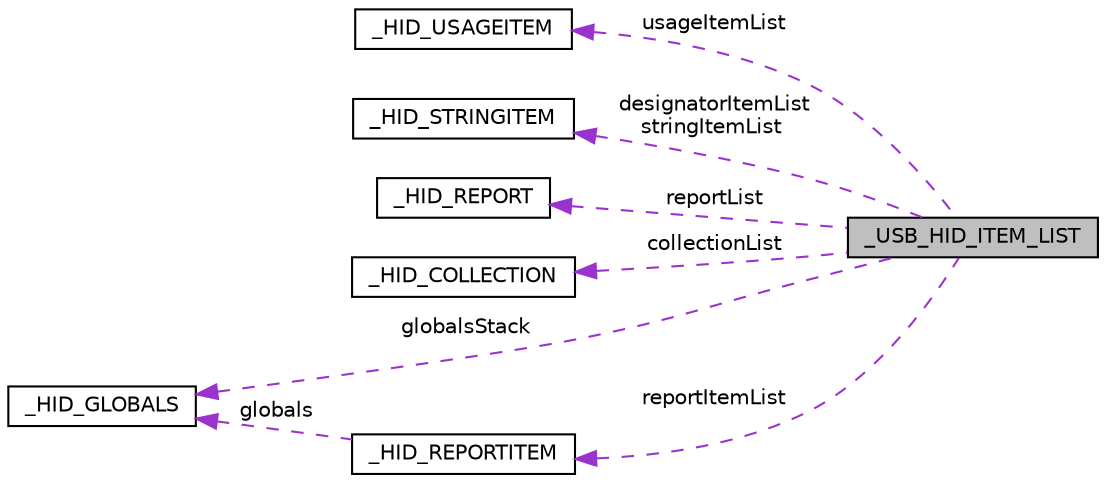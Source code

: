 digraph "_USB_HID_ITEM_LIST"
{
  edge [fontname="Helvetica",fontsize="10",labelfontname="Helvetica",labelfontsize="10"];
  node [fontname="Helvetica",fontsize="10",shape=record];
  rankdir="LR";
  Node1 [label="_USB_HID_ITEM_LIST",height=0.2,width=0.4,color="black", fillcolor="grey75", style="filled", fontcolor="black"];
  Node2 -> Node1 [dir="back",color="darkorchid3",fontsize="10",style="dashed",label=" usageItemList" ,fontname="Helvetica"];
  Node2 [label="_HID_USAGEITEM",height=0.2,width=0.4,color="black", fillcolor="white", style="filled",URL="$struct___h_i_d___u_s_a_g_e_i_t_e_m.html"];
  Node3 -> Node1 [dir="back",color="darkorchid3",fontsize="10",style="dashed",label=" designatorItemList\nstringItemList" ,fontname="Helvetica"];
  Node3 [label="_HID_STRINGITEM",height=0.2,width=0.4,color="black", fillcolor="white", style="filled",URL="$struct___h_i_d___s_t_r_i_n_g_i_t_e_m.html"];
  Node4 -> Node1 [dir="back",color="darkorchid3",fontsize="10",style="dashed",label=" reportList" ,fontname="Helvetica"];
  Node4 [label="_HID_REPORT",height=0.2,width=0.4,color="black", fillcolor="white", style="filled",URL="$struct___h_i_d___r_e_p_o_r_t.html"];
  Node5 -> Node1 [dir="back",color="darkorchid3",fontsize="10",style="dashed",label=" collectionList" ,fontname="Helvetica"];
  Node5 [label="_HID_COLLECTION",height=0.2,width=0.4,color="black", fillcolor="white", style="filled",URL="$struct___h_i_d___c_o_l_l_e_c_t_i_o_n.html"];
  Node6 -> Node1 [dir="back",color="darkorchid3",fontsize="10",style="dashed",label=" reportItemList" ,fontname="Helvetica"];
  Node6 [label="_HID_REPORTITEM",height=0.2,width=0.4,color="black", fillcolor="white", style="filled",URL="$struct___h_i_d___r_e_p_o_r_t_i_t_e_m.html"];
  Node7 -> Node6 [dir="back",color="darkorchid3",fontsize="10",style="dashed",label=" globals" ,fontname="Helvetica"];
  Node7 [label="_HID_GLOBALS",height=0.2,width=0.4,color="black", fillcolor="white", style="filled",URL="$struct___h_i_d___g_l_o_b_a_l_s.html"];
  Node7 -> Node1 [dir="back",color="darkorchid3",fontsize="10",style="dashed",label=" globalsStack" ,fontname="Helvetica"];
}
